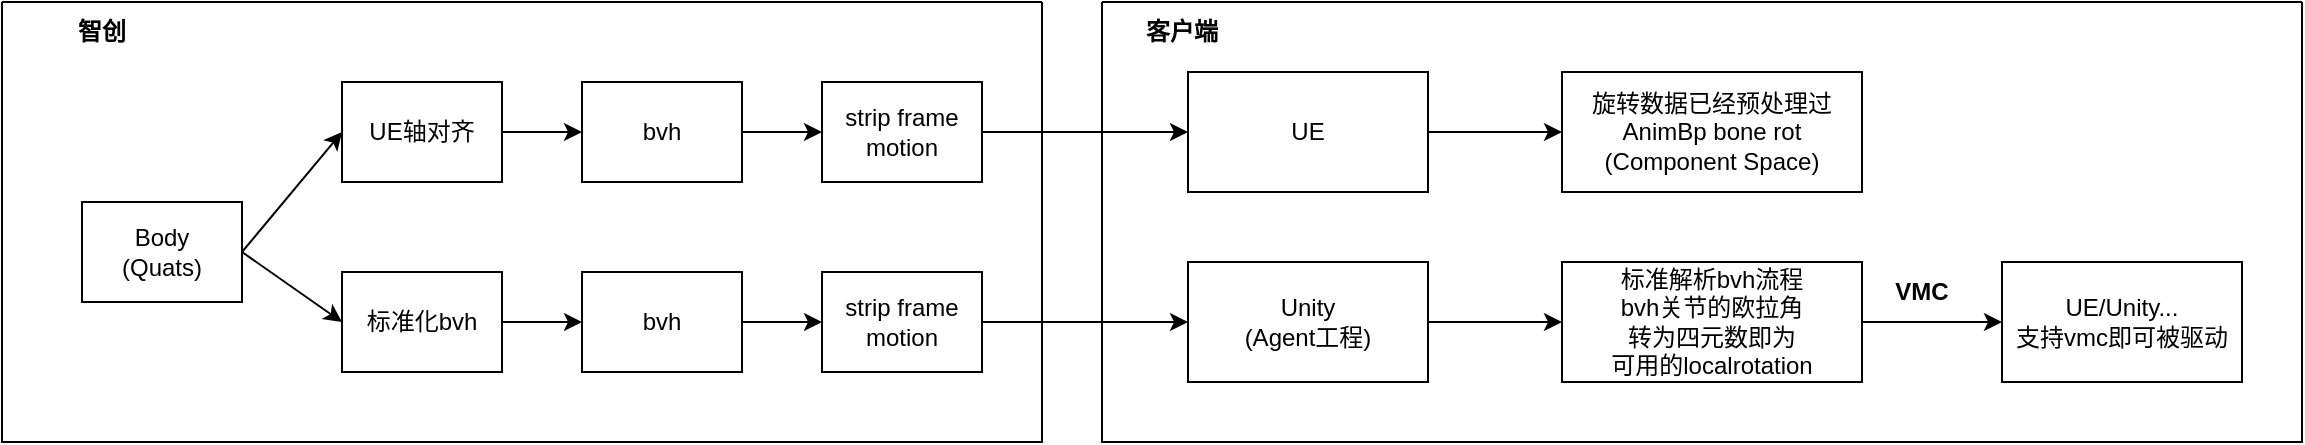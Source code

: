 <mxfile version="22.0.8" type="github">
  <diagram name="第 1 页" id="l-pE-jZl2FhNRzLXK9Ny">
    <mxGraphModel dx="1434" dy="796" grid="1" gridSize="10" guides="1" tooltips="1" connect="1" arrows="1" fold="1" page="1" pageScale="1" pageWidth="827" pageHeight="1169" math="0" shadow="0">
      <root>
        <mxCell id="0" />
        <mxCell id="1" parent="0" />
        <mxCell id="SOFfAEYoUV6gIpj9PbRY-2" value="" style="swimlane;startSize=0;" vertex="1" parent="1">
          <mxGeometry x="90" y="320" width="520" height="220" as="geometry" />
        </mxCell>
        <mxCell id="SOFfAEYoUV6gIpj9PbRY-1" value="Body&lt;br&gt;(Quats)" style="rounded=0;whiteSpace=wrap;html=1;" vertex="1" parent="SOFfAEYoUV6gIpj9PbRY-2">
          <mxGeometry x="40" y="100" width="80" height="50" as="geometry" />
        </mxCell>
        <mxCell id="SOFfAEYoUV6gIpj9PbRY-4" value="bvh" style="rounded=0;whiteSpace=wrap;html=1;" vertex="1" parent="SOFfAEYoUV6gIpj9PbRY-2">
          <mxGeometry x="290" y="40" width="80" height="50" as="geometry" />
        </mxCell>
        <mxCell id="SOFfAEYoUV6gIpj9PbRY-5" value="UE轴对齐" style="rounded=0;whiteSpace=wrap;html=1;" vertex="1" parent="SOFfAEYoUV6gIpj9PbRY-2">
          <mxGeometry x="170" y="40" width="80" height="50" as="geometry" />
        </mxCell>
        <mxCell id="SOFfAEYoUV6gIpj9PbRY-9" value="strip frame motion" style="rounded=0;whiteSpace=wrap;html=1;" vertex="1" parent="SOFfAEYoUV6gIpj9PbRY-2">
          <mxGeometry x="410" y="40" width="80" height="50" as="geometry" />
        </mxCell>
        <mxCell id="SOFfAEYoUV6gIpj9PbRY-10" value="bvh" style="rounded=0;whiteSpace=wrap;html=1;" vertex="1" parent="SOFfAEYoUV6gIpj9PbRY-2">
          <mxGeometry x="290" y="135" width="80" height="50" as="geometry" />
        </mxCell>
        <mxCell id="SOFfAEYoUV6gIpj9PbRY-11" value="strip frame motion" style="rounded=0;whiteSpace=wrap;html=1;" vertex="1" parent="SOFfAEYoUV6gIpj9PbRY-2">
          <mxGeometry x="410" y="135" width="80" height="50" as="geometry" />
        </mxCell>
        <mxCell id="SOFfAEYoUV6gIpj9PbRY-14" value="标准化bvh" style="rounded=0;whiteSpace=wrap;html=1;" vertex="1" parent="SOFfAEYoUV6gIpj9PbRY-2">
          <mxGeometry x="170" y="135" width="80" height="50" as="geometry" />
        </mxCell>
        <mxCell id="SOFfAEYoUV6gIpj9PbRY-15" value="&lt;b&gt;智创&lt;/b&gt;" style="text;html=1;strokeColor=none;fillColor=none;align=center;verticalAlign=middle;whiteSpace=wrap;rounded=0;" vertex="1" parent="SOFfAEYoUV6gIpj9PbRY-2">
          <mxGeometry x="20" width="60" height="30" as="geometry" />
        </mxCell>
        <mxCell id="SOFfAEYoUV6gIpj9PbRY-25" value="" style="endArrow=classic;html=1;rounded=0;exitX=1;exitY=0.5;exitDx=0;exitDy=0;entryX=0;entryY=0.5;entryDx=0;entryDy=0;" edge="1" parent="SOFfAEYoUV6gIpj9PbRY-2" source="SOFfAEYoUV6gIpj9PbRY-1" target="SOFfAEYoUV6gIpj9PbRY-5">
          <mxGeometry width="50" height="50" relative="1" as="geometry">
            <mxPoint x="220" y="-40" as="sourcePoint" />
            <mxPoint x="270" y="-90" as="targetPoint" />
          </mxGeometry>
        </mxCell>
        <mxCell id="SOFfAEYoUV6gIpj9PbRY-26" value="" style="endArrow=classic;html=1;rounded=0;exitX=1;exitY=0.5;exitDx=0;exitDy=0;entryX=0;entryY=0.5;entryDx=0;entryDy=0;" edge="1" parent="SOFfAEYoUV6gIpj9PbRY-2" source="SOFfAEYoUV6gIpj9PbRY-1" target="SOFfAEYoUV6gIpj9PbRY-14">
          <mxGeometry width="50" height="50" relative="1" as="geometry">
            <mxPoint x="160" y="370" as="sourcePoint" />
            <mxPoint x="210" y="320" as="targetPoint" />
          </mxGeometry>
        </mxCell>
        <mxCell id="SOFfAEYoUV6gIpj9PbRY-27" value="" style="endArrow=classic;html=1;rounded=0;exitX=1;exitY=0.5;exitDx=0;exitDy=0;entryX=0;entryY=0.5;entryDx=0;entryDy=0;" edge="1" parent="SOFfAEYoUV6gIpj9PbRY-2" source="SOFfAEYoUV6gIpj9PbRY-5" target="SOFfAEYoUV6gIpj9PbRY-4">
          <mxGeometry width="50" height="50" relative="1" as="geometry">
            <mxPoint x="390" y="390" as="sourcePoint" />
            <mxPoint x="440" y="340" as="targetPoint" />
          </mxGeometry>
        </mxCell>
        <mxCell id="SOFfAEYoUV6gIpj9PbRY-28" value="" style="endArrow=classic;html=1;rounded=0;exitX=1;exitY=0.5;exitDx=0;exitDy=0;entryX=0;entryY=0.5;entryDx=0;entryDy=0;" edge="1" parent="SOFfAEYoUV6gIpj9PbRY-2" source="SOFfAEYoUV6gIpj9PbRY-14" target="SOFfAEYoUV6gIpj9PbRY-10">
          <mxGeometry width="50" height="50" relative="1" as="geometry">
            <mxPoint x="260" y="75" as="sourcePoint" />
            <mxPoint x="300" y="75" as="targetPoint" />
          </mxGeometry>
        </mxCell>
        <mxCell id="SOFfAEYoUV6gIpj9PbRY-29" value="" style="endArrow=classic;html=1;rounded=0;exitX=1;exitY=0.5;exitDx=0;exitDy=0;entryX=0;entryY=0.5;entryDx=0;entryDy=0;" edge="1" parent="SOFfAEYoUV6gIpj9PbRY-2" source="SOFfAEYoUV6gIpj9PbRY-10" target="SOFfAEYoUV6gIpj9PbRY-11">
          <mxGeometry width="50" height="50" relative="1" as="geometry">
            <mxPoint x="260" y="170" as="sourcePoint" />
            <mxPoint x="300" y="170" as="targetPoint" />
          </mxGeometry>
        </mxCell>
        <mxCell id="SOFfAEYoUV6gIpj9PbRY-30" value="" style="endArrow=classic;html=1;rounded=0;exitX=1;exitY=0.5;exitDx=0;exitDy=0;entryX=0;entryY=0.5;entryDx=0;entryDy=0;" edge="1" parent="SOFfAEYoUV6gIpj9PbRY-2" source="SOFfAEYoUV6gIpj9PbRY-4" target="SOFfAEYoUV6gIpj9PbRY-9">
          <mxGeometry width="50" height="50" relative="1" as="geometry">
            <mxPoint x="380" y="170" as="sourcePoint" />
            <mxPoint x="420" y="170" as="targetPoint" />
          </mxGeometry>
        </mxCell>
        <mxCell id="SOFfAEYoUV6gIpj9PbRY-31" value="" style="endArrow=classic;html=1;rounded=0;exitX=1;exitY=0.5;exitDx=0;exitDy=0;entryX=0;entryY=0.5;entryDx=0;entryDy=0;" edge="1" parent="1" source="SOFfAEYoUV6gIpj9PbRY-9" target="SOFfAEYoUV6gIpj9PbRY-6">
          <mxGeometry width="50" height="50" relative="1" as="geometry">
            <mxPoint x="470" y="395" as="sourcePoint" />
            <mxPoint x="510" y="395" as="targetPoint" />
          </mxGeometry>
        </mxCell>
        <mxCell id="SOFfAEYoUV6gIpj9PbRY-32" value="" style="endArrow=classic;html=1;rounded=0;exitX=1;exitY=0.5;exitDx=0;exitDy=0;entryX=0;entryY=0.5;entryDx=0;entryDy=0;" edge="1" parent="1" source="SOFfAEYoUV6gIpj9PbRY-11" target="SOFfAEYoUV6gIpj9PbRY-7">
          <mxGeometry width="50" height="50" relative="1" as="geometry">
            <mxPoint x="590" y="395" as="sourcePoint" />
            <mxPoint x="660" y="395" as="targetPoint" />
          </mxGeometry>
        </mxCell>
        <mxCell id="SOFfAEYoUV6gIpj9PbRY-33" value="" style="swimlane;startSize=0;" vertex="1" parent="1">
          <mxGeometry x="640" y="320" width="600" height="220" as="geometry" />
        </mxCell>
        <mxCell id="SOFfAEYoUV6gIpj9PbRY-6" value="UE" style="rounded=0;whiteSpace=wrap;html=1;" vertex="1" parent="SOFfAEYoUV6gIpj9PbRY-33">
          <mxGeometry x="43" y="35" width="120" height="60" as="geometry" />
        </mxCell>
        <mxCell id="SOFfAEYoUV6gIpj9PbRY-7" value="Unity&lt;br&gt;(Agent工程)" style="rounded=0;whiteSpace=wrap;html=1;" vertex="1" parent="SOFfAEYoUV6gIpj9PbRY-33">
          <mxGeometry x="43" y="130" width="120" height="60" as="geometry" />
        </mxCell>
        <mxCell id="SOFfAEYoUV6gIpj9PbRY-34" value="&lt;b&gt;客户端&lt;/b&gt;" style="text;html=1;strokeColor=none;fillColor=none;align=center;verticalAlign=middle;whiteSpace=wrap;rounded=0;" vertex="1" parent="SOFfAEYoUV6gIpj9PbRY-33">
          <mxGeometry x="10" width="60" height="30" as="geometry" />
        </mxCell>
        <mxCell id="SOFfAEYoUV6gIpj9PbRY-35" value="旋转数据已经预处理过&lt;br&gt;AnimBp bone rot&lt;br&gt;(Component Space)" style="rounded=0;whiteSpace=wrap;html=1;" vertex="1" parent="SOFfAEYoUV6gIpj9PbRY-33">
          <mxGeometry x="230" y="35" width="150" height="60" as="geometry" />
        </mxCell>
        <mxCell id="SOFfAEYoUV6gIpj9PbRY-36" value="标准解析bvh流程&lt;br&gt;bvh关节的欧拉角&lt;br&gt;转为四元数即为&lt;br&gt;可用的localrotation" style="rounded=0;whiteSpace=wrap;html=1;" vertex="1" parent="SOFfAEYoUV6gIpj9PbRY-33">
          <mxGeometry x="230" y="130" width="150" height="60" as="geometry" />
        </mxCell>
        <mxCell id="SOFfAEYoUV6gIpj9PbRY-37" value="" style="endArrow=classic;html=1;rounded=0;entryX=0;entryY=0.5;entryDx=0;entryDy=0;exitX=1;exitY=0.5;exitDx=0;exitDy=0;" edge="1" parent="SOFfAEYoUV6gIpj9PbRY-33" source="SOFfAEYoUV6gIpj9PbRY-6" target="SOFfAEYoUV6gIpj9PbRY-35">
          <mxGeometry width="50" height="50" relative="1" as="geometry">
            <mxPoint x="160" y="65" as="sourcePoint" />
            <mxPoint x="-130" y="75" as="targetPoint" />
          </mxGeometry>
        </mxCell>
        <mxCell id="SOFfAEYoUV6gIpj9PbRY-38" value="" style="endArrow=classic;html=1;rounded=0;entryX=0;entryY=0.5;entryDx=0;entryDy=0;exitX=1;exitY=0.5;exitDx=0;exitDy=0;" edge="1" parent="SOFfAEYoUV6gIpj9PbRY-33" source="SOFfAEYoUV6gIpj9PbRY-7" target="SOFfAEYoUV6gIpj9PbRY-36">
          <mxGeometry width="50" height="50" relative="1" as="geometry">
            <mxPoint x="173" y="75" as="sourcePoint" />
            <mxPoint x="240" y="75" as="targetPoint" />
          </mxGeometry>
        </mxCell>
        <mxCell id="SOFfAEYoUV6gIpj9PbRY-39" value="UE/Unity...&lt;br&gt;支持vmc即可被驱动" style="rounded=0;whiteSpace=wrap;html=1;" vertex="1" parent="SOFfAEYoUV6gIpj9PbRY-33">
          <mxGeometry x="450" y="130" width="120" height="60" as="geometry" />
        </mxCell>
        <mxCell id="SOFfAEYoUV6gIpj9PbRY-40" value="" style="endArrow=classic;html=1;rounded=0;entryX=0;entryY=0.5;entryDx=0;entryDy=0;exitX=1;exitY=0.5;exitDx=0;exitDy=0;" edge="1" parent="SOFfAEYoUV6gIpj9PbRY-33" source="SOFfAEYoUV6gIpj9PbRY-36" target="SOFfAEYoUV6gIpj9PbRY-39">
          <mxGeometry width="50" height="50" relative="1" as="geometry">
            <mxPoint x="390" y="164.5" as="sourcePoint" />
            <mxPoint x="457" y="164.5" as="targetPoint" />
          </mxGeometry>
        </mxCell>
        <mxCell id="SOFfAEYoUV6gIpj9PbRY-41" value="&lt;b&gt;VMC&lt;/b&gt;" style="text;html=1;strokeColor=none;fillColor=none;align=center;verticalAlign=middle;whiteSpace=wrap;rounded=0;" vertex="1" parent="SOFfAEYoUV6gIpj9PbRY-33">
          <mxGeometry x="380" y="130" width="60" height="30" as="geometry" />
        </mxCell>
      </root>
    </mxGraphModel>
  </diagram>
</mxfile>

